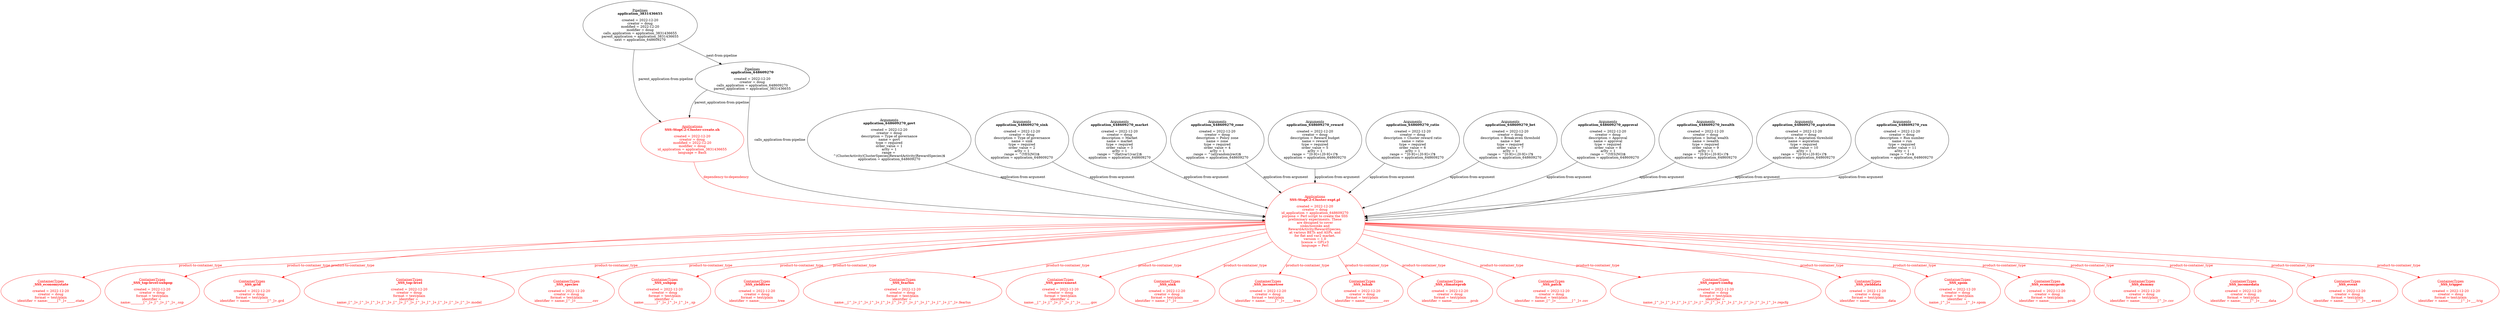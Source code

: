 digraph {
margin=0 ratio=fill
"Applications.application_648609270" [color = red, fontcolor = red][label=<<U>Applications</U><BR/><B>SSS-StopC2-Cluster-expt.pl</B><BR/><BR/>created = 2022-12-20<BR/>creator = doug<BR/>id_application = application_648609270<BR/>purpose = Perl script to create the SSS<BR/>preliminary experiments. These<BR/>are designed to cover<BR/>sinks/nosinks and<BR/>RewardActivity/RewardSpecies,<BR/>at various BETs and ASPs, and<BR/>for flat and var2 market.<BR/>version = 1.0<BR/>licence = GPLv3<BR/>language = Perl>]
"Applications.application_3831436655" [color = red, fontcolor = red][label=<<U>Applications</U><BR/><B>SSS-StopC2-Cluster-create.sh</B><BR/><BR/>created = 2022-12-20<BR/>creator = doug<BR/>modified = 2022-12-20<BR/>modifier = doug<BR/>id_application = application_3831436655<BR/>language = Bash>]
"Pipelines.application_648609270" [label=<<U>Pipelines</U><BR/><B>application_648609270</B><BR/><BR/>created = 2022-12-20<BR/>creator = doug<BR/>calls_application = application_648609270<BR/>parent_application = application_3831436655>]
"Pipelines.application_3831436655" [label=<<U>Pipelines</U><BR/><B>application_3831436655</B><BR/><BR/>created = 2022-12-20<BR/>creator = doug<BR/>modified = 2022-12-20<BR/>modifier = doug<BR/>calls_application = application_3831436655<BR/>parent_application = application_3831436655<BR/>next = application_648609270>]
"ContainerTypes._SSS_economystate" [color = red, fontcolor = red][label=<<U>ContainerTypes</U><BR/><B>_SSS_economystate</B><BR/><BR/>created = 2022-12-20<BR/>creator = doug<BR/>format = text/plain<BR/>identifier = name:______[^_]+_____.state>]
"ContainerTypes._SSS_top-level-subpop" [color = red, fontcolor = red][label=<<U>ContainerTypes</U><BR/><B>_SSS_top-level-subpop</B><BR/><BR/>created = 2022-12-20<BR/>creator = doug<BR/>format = text/plain<BR/>identifier = <BR/>name:________[^_]+_[^_]+_[^_]+_.ssp>]
"ContainerTypes._SSS_grid" [color = red, fontcolor = red][label=<<U>ContainerTypes</U><BR/><B>_SSS_grid</B><BR/><BR/>created = 2022-12-20<BR/>creator = doug<BR/>format = text/plain<BR/>identifier = name:___________[^_]+.grd>]
"ContainerTypes._SSS_top-level" [color = red, fontcolor = red][label=<<U>ContainerTypes</U><BR/><B>_SSS_top-level</B><BR/><BR/>created = 2022-12-20<BR/>creator = doug<BR/>format = text/plain<BR/>identifier = <BR/>name:_[^_]+_[^_]+_[^_]+_[^_]+_[^_]+_[^_]+_[^_]+_[^_]+_[^_]+_[^_]+_[^_]+.model>]
"ContainerTypes._SSS_species" [color = red, fontcolor = red][label=<<U>ContainerTypes</U><BR/><B>_SSS_species</B><BR/><BR/>created = 2022-12-20<BR/>creator = doug<BR/>format = text/plain<BR/>identifier = name:_[^_]+__________.csv>]
"ContainerTypes._SSS_subpop" [color = red, fontcolor = red][label=<<U>ContainerTypes</U><BR/><B>_SSS_subpop</B><BR/><BR/>created = 2022-12-20<BR/>creator = doug<BR/>format = text/plain<BR/>identifier = <BR/>name:________[^_]+_[^_]+_[^_]+_.sp>]
"ContainerTypes._SSS_yieldtree" [color = red, fontcolor = red][label=<<U>ContainerTypes</U><BR/><B>_SSS_yieldtree</B><BR/><BR/>created = 2022-12-20<BR/>creator = doug<BR/>format = text/plain<BR/>identifier = name:___________.tree>]
"ContainerTypes._SSS_fearlus" [color = red, fontcolor = red][label=<<U>ContainerTypes</U><BR/><B>_SSS_fearlus</B><BR/><BR/>created = 2022-12-20<BR/>creator = doug<BR/>format = text/plain<BR/>identifier = <BR/>name:__[^_]+_[^_]+_[^_]+_[^_]+_[^_]+_[^_]+_[^_]+_[^_]+_[^_]+_[^_]+.fearlus>]
"ContainerTypes._SSS_government" [color = red, fontcolor = red][label=<<U>ContainerTypes</U><BR/><B>_SSS_government</B><BR/><BR/>created = 2022-12-20<BR/>creator = doug<BR/>format = text/plain<BR/>identifier = <BR/>name:__[^_]+_[^_]+_[^_]+_[^_]+______.gov>]
"ContainerTypes._SSS_sink" [color = red, fontcolor = red][label=<<U>ContainerTypes</U><BR/><B>_SSS_sink</B><BR/><BR/>created = 2022-12-20<BR/>creator = doug<BR/>format = text/plain<BR/>identifier = name:_[^_]+__________.csv>]
"ContainerTypes._SSS_incometree" [color = red, fontcolor = red][label=<<U>ContainerTypes</U><BR/><B>_SSS_incometree</B><BR/><BR/>created = 2022-12-20<BR/>creator = doug<BR/>format = text/plain<BR/>identifier = name:______[^_]+_____.tree>]
"ContainerTypes._SSS_luhab" [color = red, fontcolor = red][label=<<U>ContainerTypes</U><BR/><B>_SSS_luhab</B><BR/><BR/>created = 2022-12-20<BR/>creator = doug<BR/>format = text/plain<BR/>identifier = name:___________.csv>]
"ContainerTypes._SSS_climateprob" [color = red, fontcolor = red][label=<<U>ContainerTypes</U><BR/><B>_SSS_climateprob</B><BR/><BR/>created = 2022-12-20<BR/>creator = doug<BR/>format = text/plain<BR/>identifier = name:___________.prob>]
"ContainerTypes._SSS_patch" [color = red, fontcolor = red][label=<<U>ContainerTypes</U><BR/><B>_SSS_patch</B><BR/><BR/>created = 2022-12-20<BR/>creator = doug<BR/>format = text/plain<BR/>identifier = name:_[^_]+__________[^_]+.csv>]
"ContainerTypes._SSS_report-config" [color = red, fontcolor = red][label=<<U>ContainerTypes</U><BR/><B>_SSS_report-config</B><BR/><BR/>created = 2022-12-20<BR/>creator = doug<BR/>format = text/plain<BR/>identifier = <BR/>name:_[^_]+_[^_]+_[^_]+_[^_]+_[^_]+_[^_]+_[^_]+_[^_]+_[^_]+_[^_]+_[^_]+.repcfg>]
"ContainerTypes._SSS_yielddata" [color = red, fontcolor = red][label=<<U>ContainerTypes</U><BR/><B>_SSS_yielddata</B><BR/><BR/>created = 2022-12-20<BR/>creator = doug<BR/>format = text/plain<BR/>identifier = name:___________.data>]
"ContainerTypes._SSS_spom" [color = red, fontcolor = red][label=<<U>ContainerTypes</U><BR/><B>_SSS_spom</B><BR/><BR/>created = 2022-12-20<BR/>creator = doug<BR/>format = text/plain<BR/>identifier = <BR/>name:_[^_]+__________[^_]+.spom>]
"ContainerTypes._SSS_economyprob" [color = red, fontcolor = red][label=<<U>ContainerTypes</U><BR/><B>_SSS_economyprob</B><BR/><BR/>created = 2022-12-20<BR/>creator = doug<BR/>format = text/plain<BR/>identifier = name:___________.prob>]
"ContainerTypes._SSS_dummy" [color = red, fontcolor = red][label=<<U>ContainerTypes</U><BR/><B>_SSS_dummy</B><BR/><BR/>created = 2022-12-20<BR/>creator = doug<BR/>format = text/plain<BR/>identifier = name:___________[^_]+.csv>]
"ContainerTypes._SSS_incomedata" [color = red, fontcolor = red][label=<<U>ContainerTypes</U><BR/><B>_SSS_incomedata</B><BR/><BR/>created = 2022-12-20<BR/>creator = doug<BR/>format = text/plain<BR/>identifier = name:______[^_]+_____.data>]
"ContainerTypes._SSS_event" [color = red, fontcolor = red][label=<<U>ContainerTypes</U><BR/><B>_SSS_event</B><BR/><BR/>created = 2022-12-20<BR/>creator = doug<BR/>format = text/plain<BR/>identifier = name:________[^_]+___.event>]
"ContainerTypes._SSS_trigger" [color = red, fontcolor = red][label=<<U>ContainerTypes</U><BR/><B>_SSS_trigger</B><BR/><BR/>created = 2022-12-20<BR/>creator = doug<BR/>format = text/plain<BR/>identifier = name:________[^_]+___.trig>]
"Arguments.application_648609270_govt" [label=<<U>Arguments</U><BR/><B>application_648609270_govt</B><BR/><BR/>created = 2022-12-20<BR/>creator = doug<BR/>description = Type of governance<BR/>name = govt<BR/>type = required<BR/>order_value = 1<BR/>arity = 1<BR/>range = <BR/>^(ClusterActivity|ClusterSpecies|RewardActivity|RewardSpecies)$<BR/>application = application_648609270>]
"Arguments.application_648609270_sink" [label=<<U>Arguments</U><BR/><B>application_648609270_sink</B><BR/><BR/>created = 2022-12-20<BR/>creator = doug<BR/>description = Type of governance<BR/>name = sink<BR/>type = required<BR/>order_value = 2<BR/>arity = 1<BR/>range = ^(YES|NO)$<BR/>application = application_648609270>]
"Arguments.application_648609270_market" [label=<<U>Arguments</U><BR/><B>application_648609270_market</B><BR/><BR/>created = 2022-12-20<BR/>creator = doug<BR/>description = Market<BR/>name = market<BR/>type = required<BR/>order_value = 3<BR/>arity = 1<BR/>range = ^(flat|var1|var2)$<BR/>application = application_648609270>]
"Arguments.application_648609270_zone" [label=<<U>Arguments</U><BR/><B>application_648609270_zone</B><BR/><BR/>created = 2022-12-20<BR/>creator = doug<BR/>description = Policy zone<BR/>name = zone<BR/>type = required<BR/>order_value = 4<BR/>arity = 1<BR/>range = ^(all|random|rect)$<BR/>application = application_648609270>]
"Arguments.application_648609270_reward" [label=<<U>Arguments</U><BR/><B>application_648609270_reward</B><BR/><BR/>created = 2022-12-20<BR/>creator = doug<BR/>description = Reward budget<BR/>name = reward<BR/>type = required<BR/>order_value = 5<BR/>arity = 1<BR/>range = ^[0-9]+(.[0-9]+)?$<BR/>application = application_648609270>]
"Arguments.application_648609270_ratio" [label=<<U>Arguments</U><BR/><B>application_648609270_ratio</B><BR/><BR/>created = 2022-12-20<BR/>creator = doug<BR/>description = Cluster reward ratio<BR/>name = ratio<BR/>type = required<BR/>order_value = 6<BR/>arity = 1<BR/>range = ^[0-9]+(.[0-9]+)?$<BR/>application = application_648609270>]
"Arguments.application_648609270_bet" [label=<<U>Arguments</U><BR/><B>application_648609270_bet</B><BR/><BR/>created = 2022-12-20<BR/>creator = doug<BR/>description = Break-even threshold<BR/>name = bet<BR/>type = required<BR/>order_value = 7<BR/>arity = 1<BR/>range = ^[0-9]+(.[0-9]+)?$<BR/>application = application_648609270>]
"Arguments.application_648609270_approval" [label=<<U>Arguments</U><BR/><B>application_648609270_approval</B><BR/><BR/>created = 2022-12-20<BR/>creator = doug<BR/>description = Approval<BR/>name = approval<BR/>type = required<BR/>order_value = 8<BR/>arity = 1<BR/>range = ^(YES|NO)$<BR/>application = application_648609270>]
"Arguments.application_648609270_iwealth" [label=<<U>Arguments</U><BR/><B>application_648609270_iwealth</B><BR/><BR/>created = 2022-12-20<BR/>creator = doug<BR/>description = Initial wealth<BR/>name = iwealth<BR/>type = required<BR/>order_value = 9<BR/>arity = 1<BR/>range = ^[0-9]+(.[0-9]+)?$<BR/>application = application_648609270>]
"Arguments.application_648609270_aspiration" [label=<<U>Arguments</U><BR/><B>application_648609270_aspiration</B><BR/><BR/>created = 2022-12-20<BR/>creator = doug<BR/>description = Aspriation threshold<BR/>name = aspiration<BR/>type = required<BR/>order_value = 10<BR/>arity = 1<BR/>range = ^[0-9]+(.[0-9]+)?$<BR/>application = application_648609270>]
"Arguments.application_648609270_run" [label=<<U>Arguments</U><BR/><B>application_648609270_run</B><BR/><BR/>created = 2022-12-20<BR/>creator = doug<BR/>description = Run number<BR/>name = run<BR/>type = required<BR/>order_value = 11<BR/>arity = 1<BR/>range = ^d+$<BR/>application = application_648609270>]
"Arguments.application_648609270_govt" -> "Applications.application_648609270" [label="application-from-argument"]
"Arguments.application_648609270_sink" -> "Applications.application_648609270" [label="application-from-argument"]
"Arguments.application_648609270_market" -> "Applications.application_648609270" [label="application-from-argument"]
"Arguments.application_648609270_zone" -> "Applications.application_648609270" [label="application-from-argument"]
"Arguments.application_648609270_reward" -> "Applications.application_648609270" [label="application-from-argument"]
"Arguments.application_648609270_ratio" -> "Applications.application_648609270" [label="application-from-argument"]
"Arguments.application_648609270_bet" -> "Applications.application_648609270" [label="application-from-argument"]
"Arguments.application_648609270_approval" -> "Applications.application_648609270" [label="application-from-argument"]
"Arguments.application_648609270_iwealth" -> "Applications.application_648609270" [label="application-from-argument"]
"Arguments.application_648609270_aspiration" -> "Applications.application_648609270" [label="application-from-argument"]
"Arguments.application_648609270_run" -> "Applications.application_648609270" [label="application-from-argument"]
"Applications.application_3831436655" -> "Applications.application_648609270" [color = red, fontcolor = red][label="dependency-to-dependency"]
"Pipelines.application_648609270" -> "Applications.application_648609270" [label="calls_application-from-pipeline"]
"Pipelines.application_3831436655" -> "Applications.application_3831436655" [label="parent_application-from-pipeline"]
"Pipelines.application_648609270" -> "Applications.application_3831436655" [label="parent_application-from-pipeline"]
"Pipelines.application_3831436655" -> "Pipelines.application_648609270" [label="next-from-pipeline"]
"Applications.application_648609270" -> "ContainerTypes._SSS_economystate" [color = red, fontcolor = red][label="product-to-container_type"]
"Applications.application_648609270" -> "ContainerTypes._SSS_top-level-subpop" [color = red, fontcolor = red][label="product-to-container_type"]
"Applications.application_648609270" -> "ContainerTypes._SSS_grid" [color = red, fontcolor = red][label="product-to-container_type"]
"Applications.application_648609270" -> "ContainerTypes._SSS_top-level" [color = red, fontcolor = red][label="product-to-container_type"]
"Applications.application_648609270" -> "ContainerTypes._SSS_species" [color = red, fontcolor = red][label="product-to-container_type"]
"Applications.application_648609270" -> "ContainerTypes._SSS_subpop" [color = red, fontcolor = red][label="product-to-container_type"]
"Applications.application_648609270" -> "ContainerTypes._SSS_yieldtree" [color = red, fontcolor = red][label="product-to-container_type"]
"Applications.application_648609270" -> "ContainerTypes._SSS_fearlus" [color = red, fontcolor = red][label="product-to-container_type"]
"Applications.application_648609270" -> "ContainerTypes._SSS_government" [color = red, fontcolor = red][label="product-to-container_type"]
"Applications.application_648609270" -> "ContainerTypes._SSS_sink" [color = red, fontcolor = red][label="product-to-container_type"]
"Applications.application_648609270" -> "ContainerTypes._SSS_incometree" [color = red, fontcolor = red][label="product-to-container_type"]
"Applications.application_648609270" -> "ContainerTypes._SSS_luhab" [color = red, fontcolor = red][label="product-to-container_type"]
"Applications.application_648609270" -> "ContainerTypes._SSS_climateprob" [color = red, fontcolor = red][label="product-to-container_type"]
"Applications.application_648609270" -> "ContainerTypes._SSS_patch" [color = red, fontcolor = red][label="product-to-container_type"]
"Applications.application_648609270" -> "ContainerTypes._SSS_report-config" [color = red, fontcolor = red][label="product-to-container_type"]
"Applications.application_648609270" -> "ContainerTypes._SSS_yielddata" [color = red, fontcolor = red][label="product-to-container_type"]
"Applications.application_648609270" -> "ContainerTypes._SSS_spom" [color = red, fontcolor = red][label="product-to-container_type"]
"Applications.application_648609270" -> "ContainerTypes._SSS_economyprob" [color = red, fontcolor = red][label="product-to-container_type"]
"Applications.application_648609270" -> "ContainerTypes._SSS_dummy" [color = red, fontcolor = red][label="product-to-container_type"]
"Applications.application_648609270" -> "ContainerTypes._SSS_incomedata" [color = red, fontcolor = red][label="product-to-container_type"]
"Applications.application_648609270" -> "ContainerTypes._SSS_event" [color = red, fontcolor = red][label="product-to-container_type"]
"Applications.application_648609270" -> "ContainerTypes._SSS_trigger" [color = red, fontcolor = red][label="product-to-container_type"]
}
